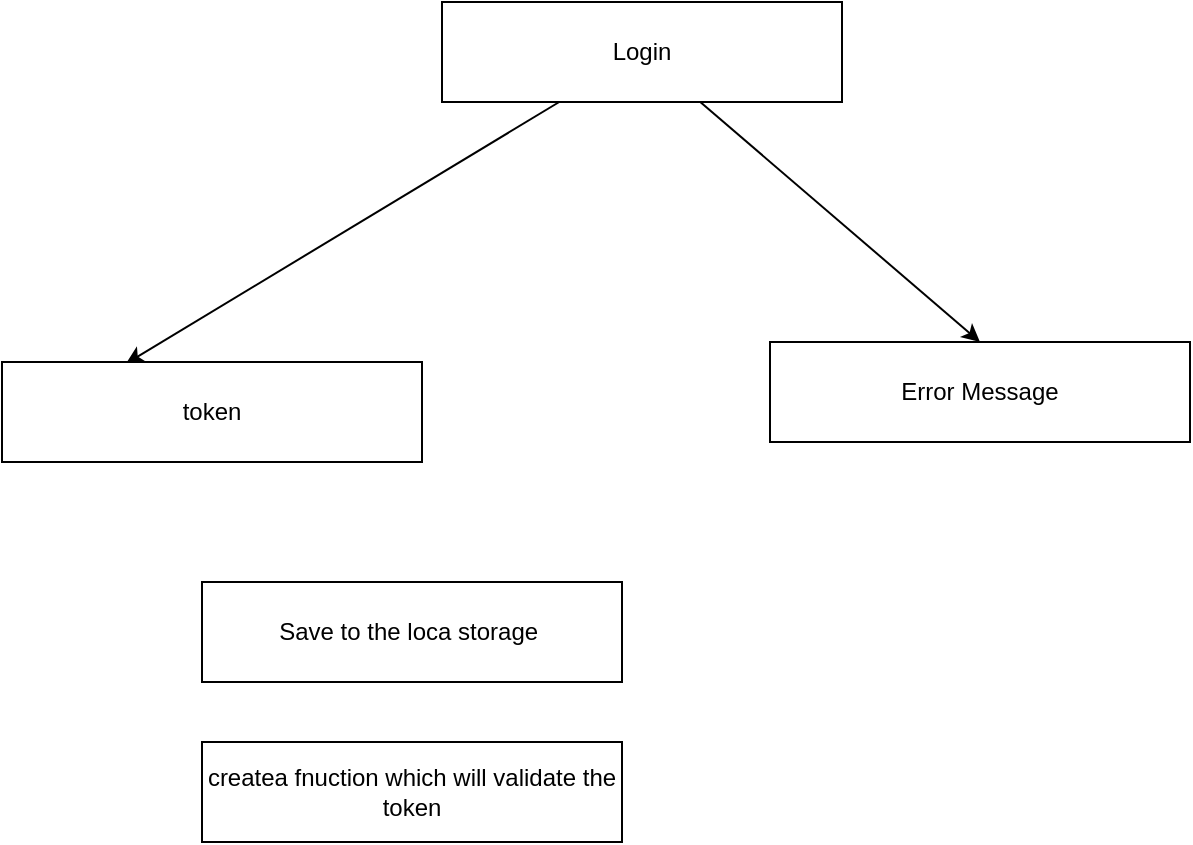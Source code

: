 <mxfile>
    <diagram id="M0k43CcIq0kIxcMHVmC2" name="Page-1">
        <mxGraphModel dx="639" dy="614" grid="1" gridSize="10" guides="1" tooltips="1" connect="1" arrows="1" fold="1" page="1" pageScale="1" pageWidth="827" pageHeight="1169" math="0" shadow="0">
            <root>
                <mxCell id="0"/>
                <mxCell id="1" parent="0"/>
                <mxCell id="5" style="edgeStyle=none;html=1;entryX=0.295;entryY=0.017;entryDx=0;entryDy=0;entryPerimeter=0;" edge="1" parent="1" source="2" target="3">
                    <mxGeometry relative="1" as="geometry"/>
                </mxCell>
                <mxCell id="6" style="edgeStyle=none;html=1;entryX=0.5;entryY=0;entryDx=0;entryDy=0;" edge="1" parent="1" source="2" target="4">
                    <mxGeometry relative="1" as="geometry"/>
                </mxCell>
                <mxCell id="2" value="Login" style="whiteSpace=wrap;html=1;" vertex="1" parent="1">
                    <mxGeometry x="250" y="120" width="200" height="50" as="geometry"/>
                </mxCell>
                <mxCell id="3" value="token" style="whiteSpace=wrap;html=1;" vertex="1" parent="1">
                    <mxGeometry x="30" y="300" width="210" height="50" as="geometry"/>
                </mxCell>
                <mxCell id="4" value="Error Message" style="whiteSpace=wrap;html=1;" vertex="1" parent="1">
                    <mxGeometry x="414" y="290" width="210" height="50" as="geometry"/>
                </mxCell>
                <mxCell id="7" value="Save to the loca storage&amp;nbsp;" style="whiteSpace=wrap;html=1;" vertex="1" parent="1">
                    <mxGeometry x="130" y="410" width="210" height="50" as="geometry"/>
                </mxCell>
                <mxCell id="8" value="createa fnuction which will validate the token" style="whiteSpace=wrap;html=1;" vertex="1" parent="1">
                    <mxGeometry x="130" y="490" width="210" height="50" as="geometry"/>
                </mxCell>
            </root>
        </mxGraphModel>
    </diagram>
</mxfile>